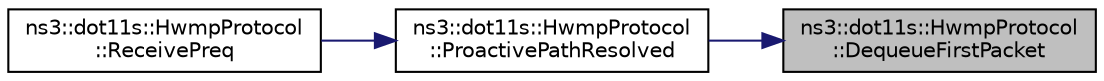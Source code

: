 digraph "ns3::dot11s::HwmpProtocol::DequeueFirstPacket"
{
 // LATEX_PDF_SIZE
  edge [fontname="Helvetica",fontsize="10",labelfontname="Helvetica",labelfontsize="10"];
  node [fontname="Helvetica",fontsize="10",shape=record];
  rankdir="RL";
  Node1 [label="ns3::dot11s::HwmpProtocol\l::DequeueFirstPacket",height=0.2,width=0.4,color="black", fillcolor="grey75", style="filled", fontcolor="black",tooltip=" "];
  Node1 -> Node2 [dir="back",color="midnightblue",fontsize="10",style="solid",fontname="Helvetica"];
  Node2 [label="ns3::dot11s::HwmpProtocol\l::ProactivePathResolved",height=0.2,width=0.4,color="black", fillcolor="white", style="filled",URL="$classns3_1_1dot11s_1_1_hwmp_protocol.html#ad6c9925336d3061cf5675cd459216883",tooltip=" "];
  Node2 -> Node3 [dir="back",color="midnightblue",fontsize="10",style="solid",fontname="Helvetica"];
  Node3 [label="ns3::dot11s::HwmpProtocol\l::ReceivePreq",height=0.2,width=0.4,color="black", fillcolor="white", style="filled",URL="$classns3_1_1dot11s_1_1_hwmp_protocol.html#ac50e179d526367f5280cca0710fb4418",tooltip="Handler for receiving Path Request."];
}
